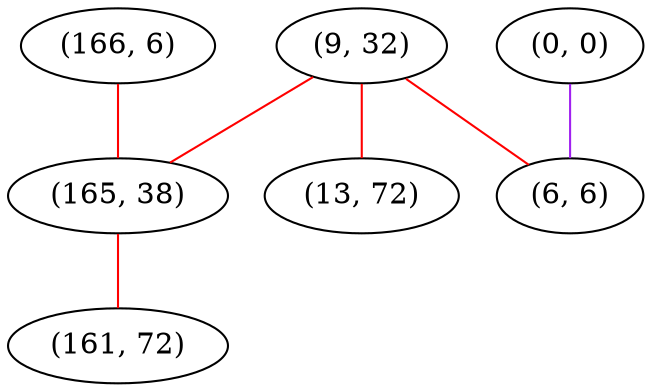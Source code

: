 graph "" {
"(9, 32)";
"(0, 0)";
"(166, 6)";
"(165, 38)";
"(6, 6)";
"(161, 72)";
"(13, 72)";
"(9, 32)" -- "(165, 38)"  [color=red, key=0, weight=1];
"(9, 32)" -- "(13, 72)"  [color=red, key=0, weight=1];
"(9, 32)" -- "(6, 6)"  [color=red, key=0, weight=1];
"(0, 0)" -- "(6, 6)"  [color=purple, key=0, weight=4];
"(166, 6)" -- "(165, 38)"  [color=red, key=0, weight=1];
"(165, 38)" -- "(161, 72)"  [color=red, key=0, weight=1];
}
